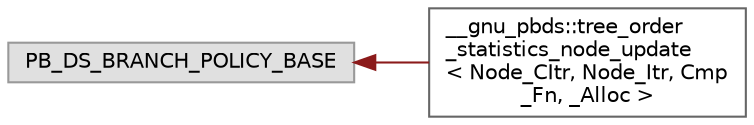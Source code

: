 digraph "Graphical Class Hierarchy"
{
 // LATEX_PDF_SIZE
  bgcolor="transparent";
  edge [fontname=Helvetica,fontsize=10,labelfontname=Helvetica,labelfontsize=10];
  node [fontname=Helvetica,fontsize=10,shape=box,height=0.2,width=0.4];
  rankdir="LR";
  Node0 [id="Node000000",label="PB_DS_BRANCH_POLICY_BASE",height=0.2,width=0.4,color="grey60", fillcolor="#E0E0E0", style="filled",tooltip=" "];
  Node0 -> Node1 [id="edge313_Node000000_Node000001",dir="back",color="firebrick4",style="solid",tooltip=" "];
  Node1 [id="Node000001",label="__gnu_pbds::tree_order\l_statistics_node_update\l\< Node_CItr, Node_Itr, Cmp\l_Fn, _Alloc \>",height=0.2,width=0.4,color="grey40", fillcolor="white", style="filled",URL="$class____gnu__pbds_1_1tree__order__statistics__node__update.html",tooltip="Functor updating ranks of entrees."];
}
